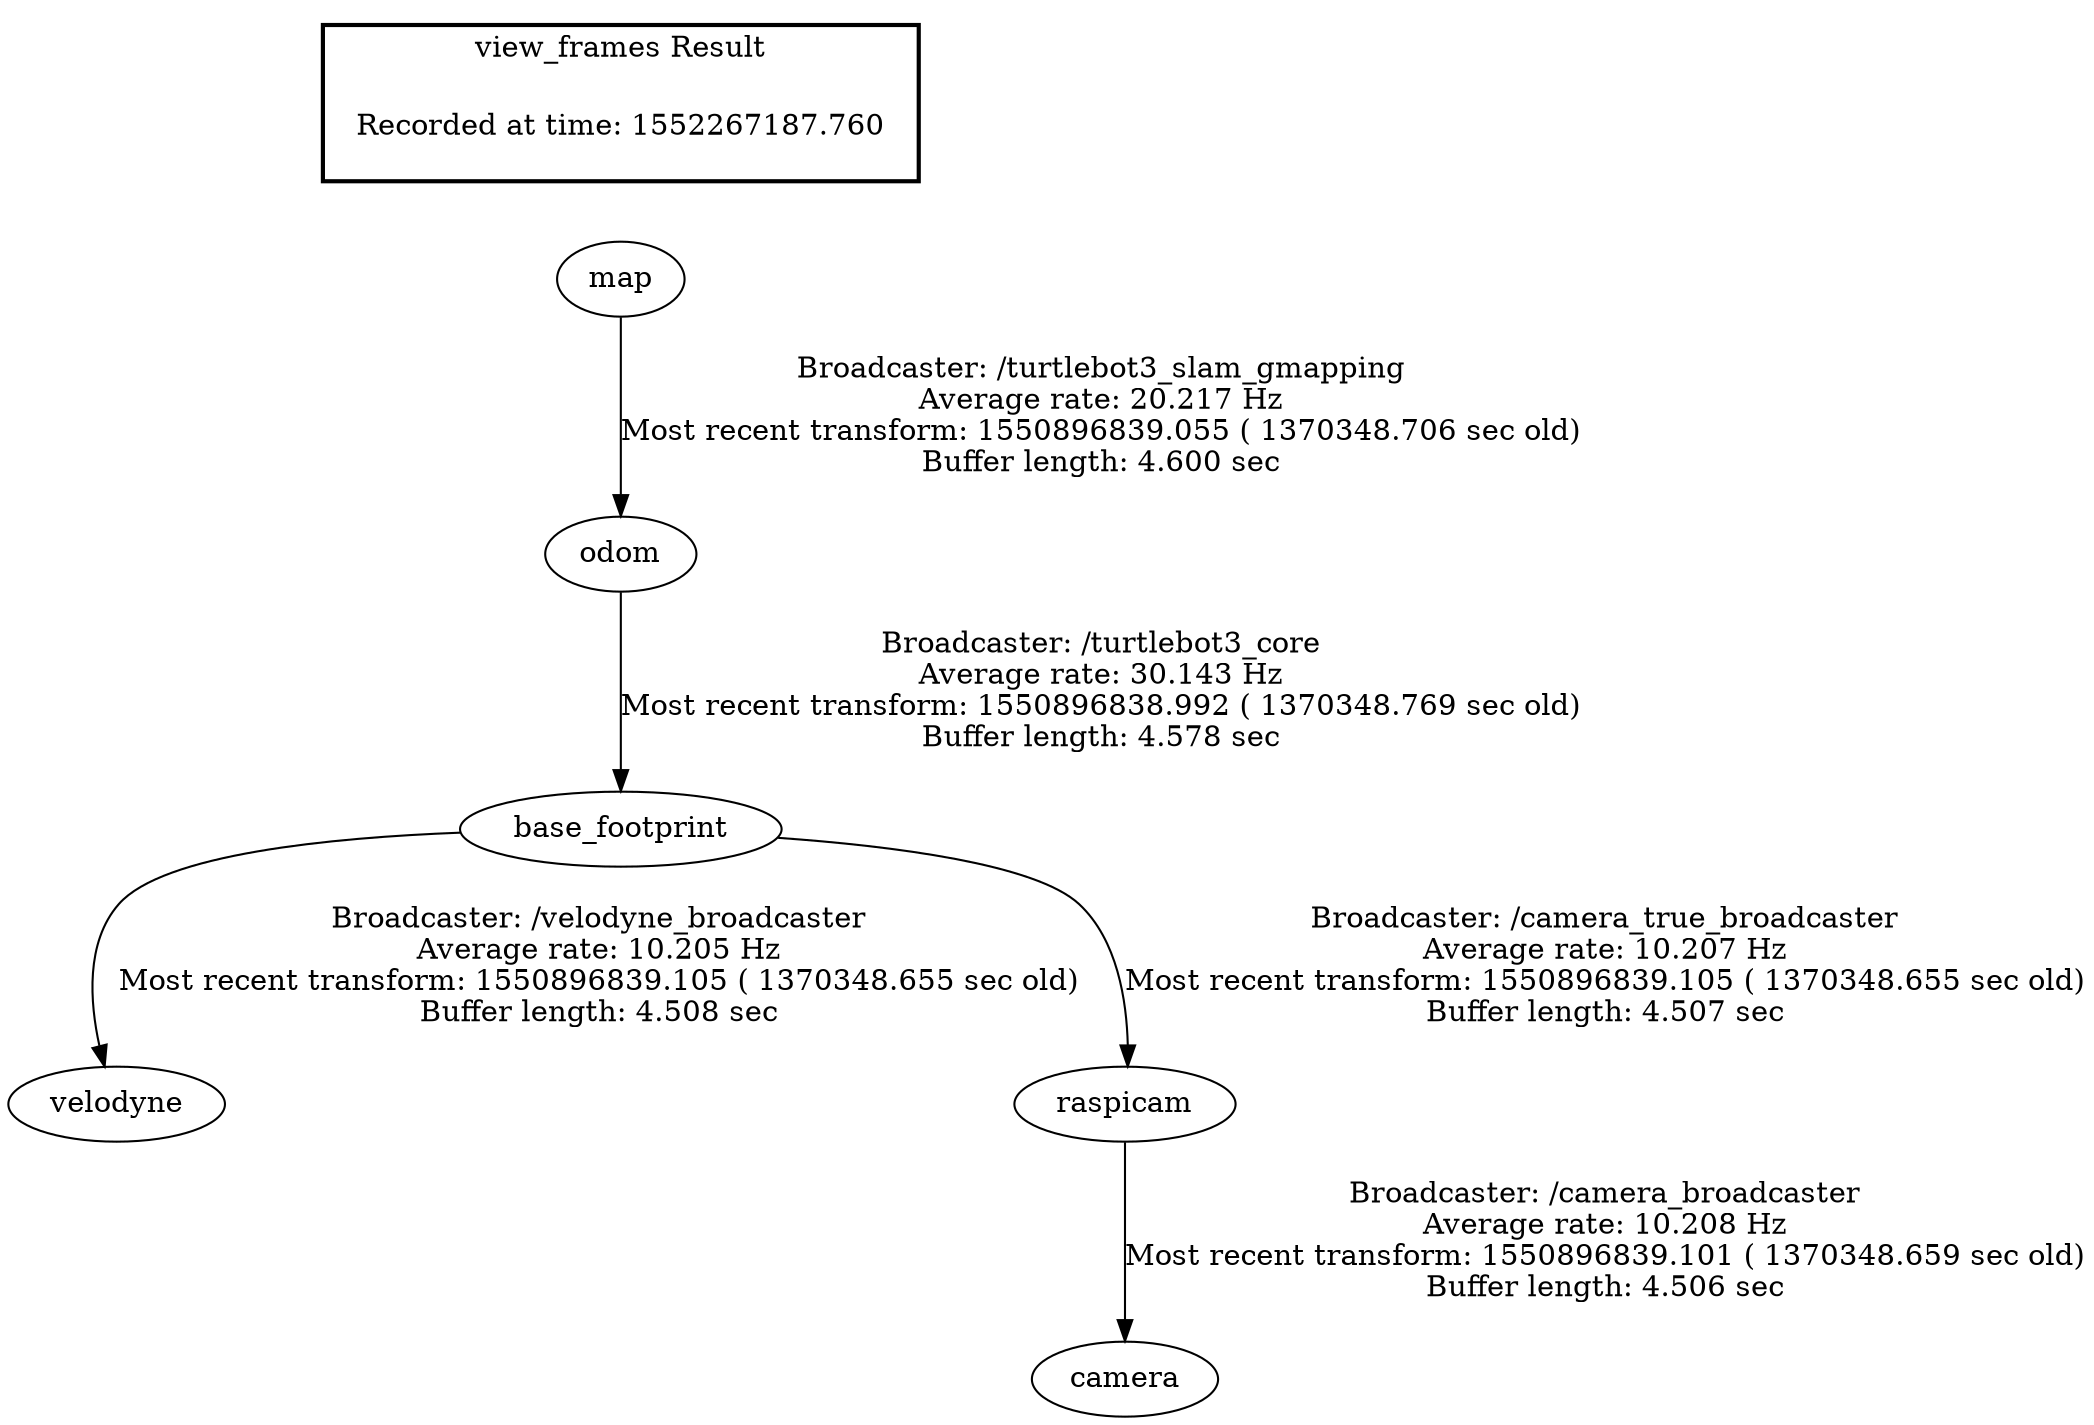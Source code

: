 digraph G {
"map" -> "odom"[label="Broadcaster: /turtlebot3_slam_gmapping\nAverage rate: 20.217 Hz\nMost recent transform: 1550896839.055 ( 1370348.706 sec old)\nBuffer length: 4.600 sec\n"];
"odom" -> "base_footprint"[label="Broadcaster: /turtlebot3_core\nAverage rate: 30.143 Hz\nMost recent transform: 1550896838.992 ( 1370348.769 sec old)\nBuffer length: 4.578 sec\n"];
"base_footprint" -> "velodyne"[label="Broadcaster: /velodyne_broadcaster\nAverage rate: 10.205 Hz\nMost recent transform: 1550896839.105 ( 1370348.655 sec old)\nBuffer length: 4.508 sec\n"];
"base_footprint" -> "raspicam"[label="Broadcaster: /camera_true_broadcaster\nAverage rate: 10.207 Hz\nMost recent transform: 1550896839.105 ( 1370348.655 sec old)\nBuffer length: 4.507 sec\n"];
"raspicam" -> "camera"[label="Broadcaster: /camera_broadcaster\nAverage rate: 10.208 Hz\nMost recent transform: 1550896839.101 ( 1370348.659 sec old)\nBuffer length: 4.506 sec\n"];
edge [style=invis];
 subgraph cluster_legend { style=bold; color=black; label ="view_frames Result";
"Recorded at time: 1552267187.760"[ shape=plaintext ] ;
 }->"map";
}